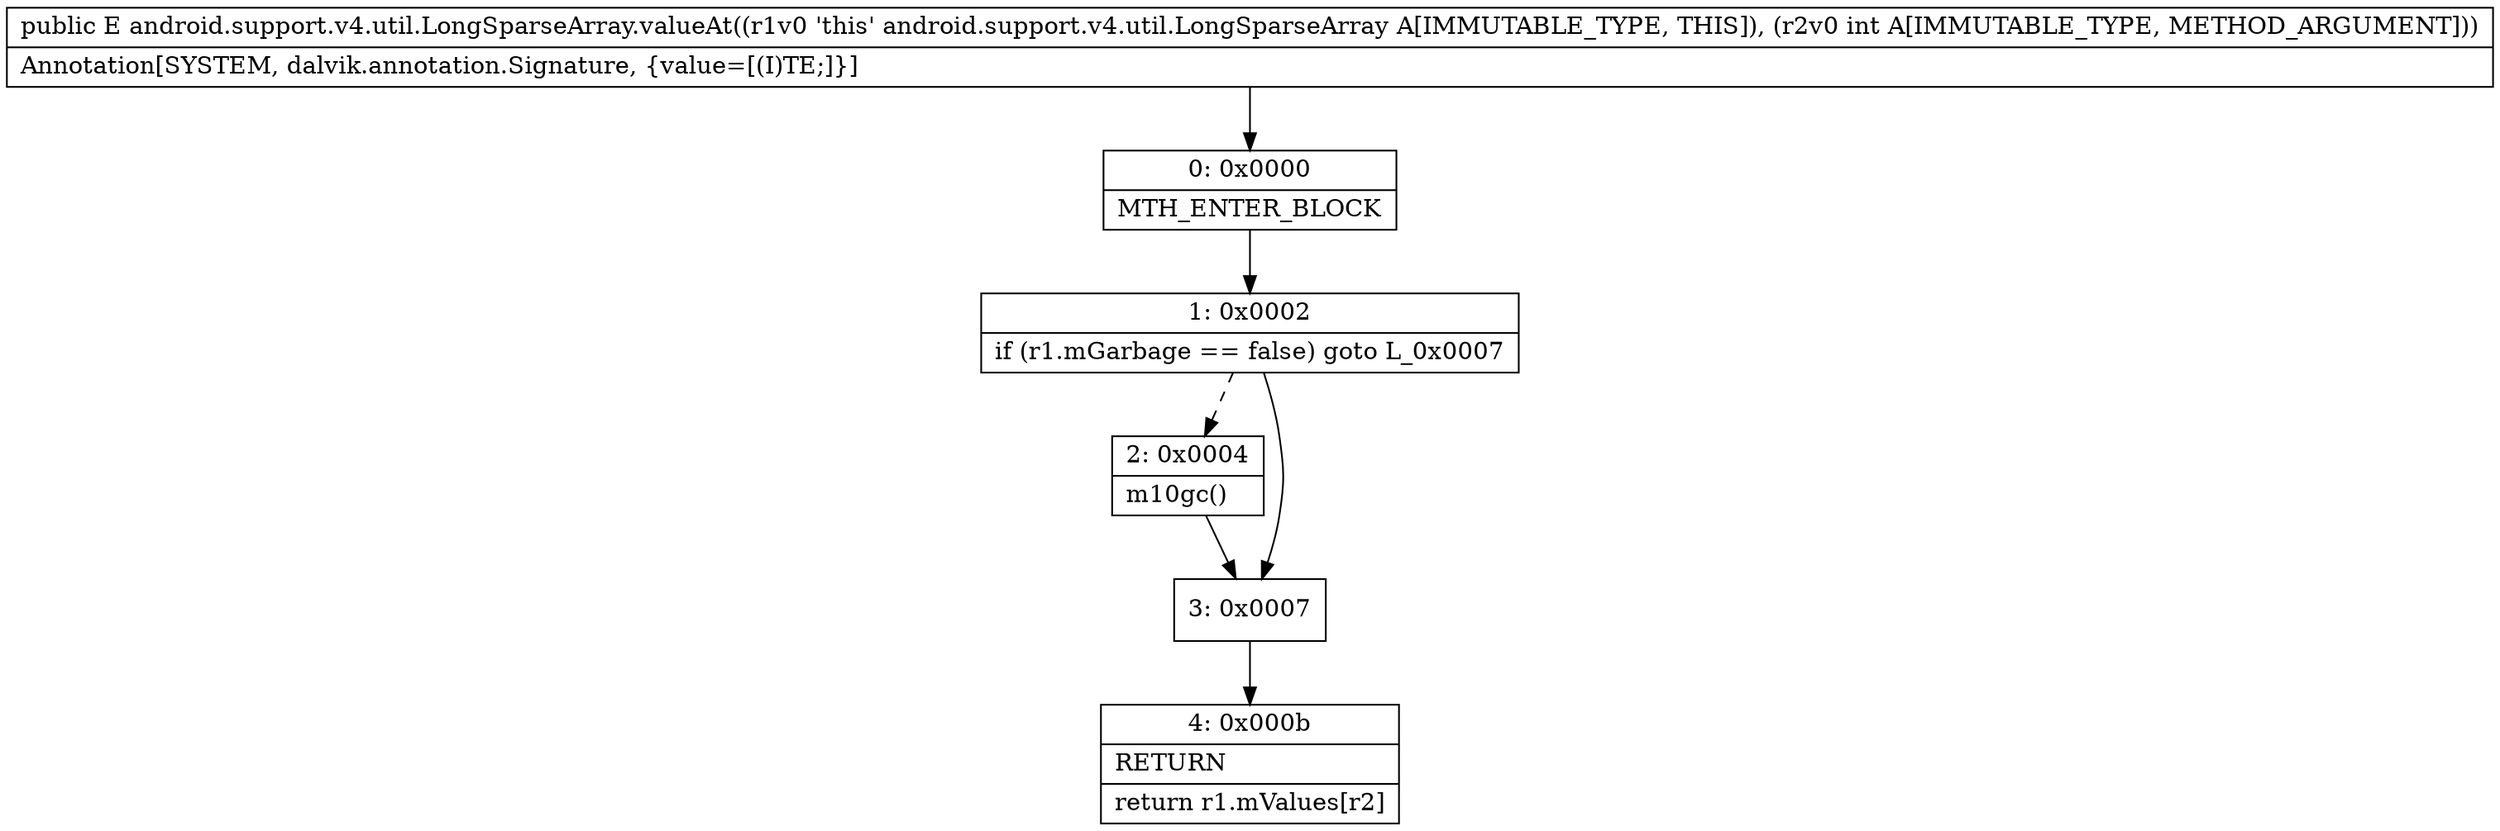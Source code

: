 digraph "CFG forandroid.support.v4.util.LongSparseArray.valueAt(I)Ljava\/lang\/Object;" {
Node_0 [shape=record,label="{0\:\ 0x0000|MTH_ENTER_BLOCK\l}"];
Node_1 [shape=record,label="{1\:\ 0x0002|if (r1.mGarbage == false) goto L_0x0007\l}"];
Node_2 [shape=record,label="{2\:\ 0x0004|m10gc()\l}"];
Node_3 [shape=record,label="{3\:\ 0x0007}"];
Node_4 [shape=record,label="{4\:\ 0x000b|RETURN\l|return r1.mValues[r2]\l}"];
MethodNode[shape=record,label="{public E android.support.v4.util.LongSparseArray.valueAt((r1v0 'this' android.support.v4.util.LongSparseArray A[IMMUTABLE_TYPE, THIS]), (r2v0 int A[IMMUTABLE_TYPE, METHOD_ARGUMENT]))  | Annotation[SYSTEM, dalvik.annotation.Signature, \{value=[(I)TE;]\}]\l}"];
MethodNode -> Node_0;
Node_0 -> Node_1;
Node_1 -> Node_2[style=dashed];
Node_1 -> Node_3;
Node_2 -> Node_3;
Node_3 -> Node_4;
}

